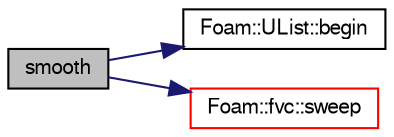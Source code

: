 digraph "smooth"
{
  bgcolor="transparent";
  edge [fontname="FreeSans",fontsize="10",labelfontname="FreeSans",labelfontsize="10"];
  node [fontname="FreeSans",fontsize="10",shape=record];
  rankdir="LR";
  Node340 [label="smooth",height=0.2,width=0.4,color="black", fillcolor="grey75", style="filled", fontcolor="black"];
  Node340 -> Node341 [color="midnightblue",fontsize="10",style="solid",fontname="FreeSans"];
  Node341 [label="Foam::UList::begin",height=0.2,width=0.4,color="black",URL="$a25698.html#a8a0643ef7f391465066f7f07d45ce934",tooltip="Return an iterator to begin traversing the UList. "];
  Node340 -> Node342 [color="midnightblue",fontsize="10",style="solid",fontname="FreeSans"];
  Node342 [label="Foam::fvc::sweep",height=0.2,width=0.4,color="red",URL="$a21134.html#a0ba98d69297b54282b0a15e74ec2ec67"];
}

